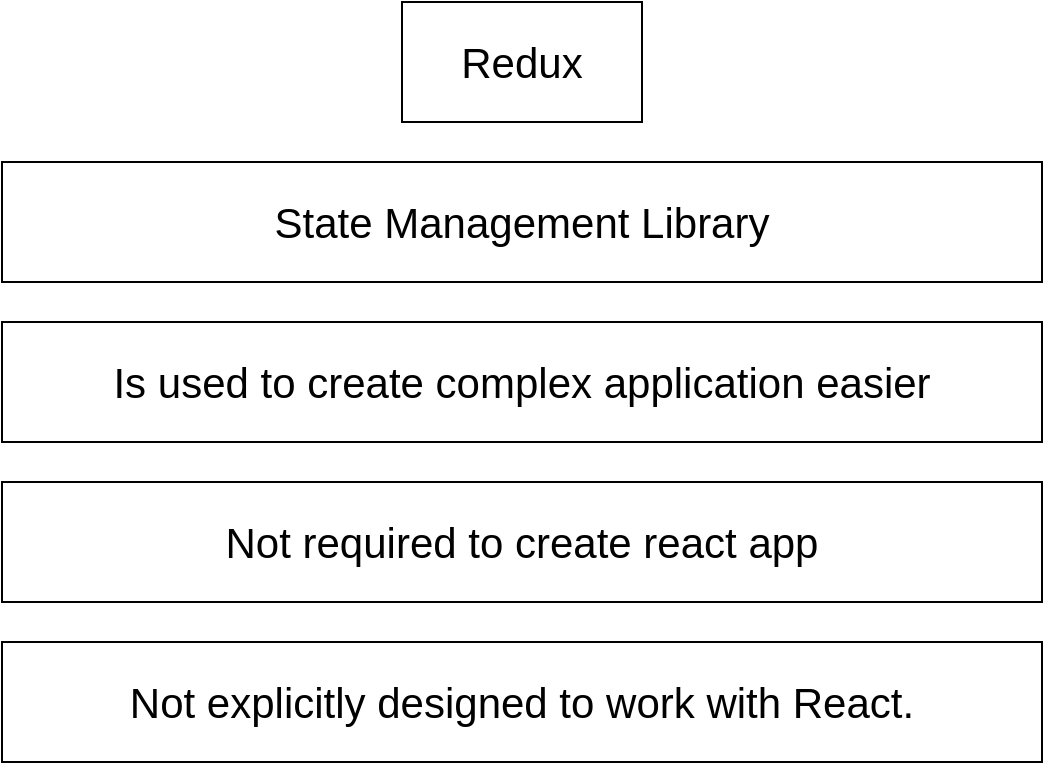 <mxfile version="18.1.1" type="github" pages="3">
  <diagram id="KdtcbWLCgkqNw6eN-gk8" name="Redux">
    <mxGraphModel dx="1249" dy="547" grid="1" gridSize="10" guides="1" tooltips="1" connect="1" arrows="1" fold="1" page="1" pageScale="1" pageWidth="827" pageHeight="1169" math="0" shadow="0">
      <root>
        <mxCell id="0" />
        <mxCell id="1" parent="0" />
        <mxCell id="qh47R2Tm6bl98Trh-Ij3-1" value="Redux" style="rounded=0;whiteSpace=wrap;html=1;fontSize=21;" vertex="1" parent="1">
          <mxGeometry x="320" y="40" width="120" height="60" as="geometry" />
        </mxCell>
        <mxCell id="qh47R2Tm6bl98Trh-Ij3-2" value="State Management Library" style="rounded=0;whiteSpace=wrap;html=1;fontSize=21;" vertex="1" parent="1">
          <mxGeometry x="120" y="120" width="520" height="60" as="geometry" />
        </mxCell>
        <mxCell id="qh47R2Tm6bl98Trh-Ij3-4" value="Is used to create complex application easier" style="rounded=0;whiteSpace=wrap;html=1;fontSize=21;" vertex="1" parent="1">
          <mxGeometry x="120" y="200" width="520" height="60" as="geometry" />
        </mxCell>
        <mxCell id="qh47R2Tm6bl98Trh-Ij3-5" value="Not required to create react app" style="rounded=0;whiteSpace=wrap;html=1;fontSize=21;" vertex="1" parent="1">
          <mxGeometry x="120" y="280" width="520" height="60" as="geometry" />
        </mxCell>
        <mxCell id="qh47R2Tm6bl98Trh-Ij3-6" value="Not explicitly designed to work with React." style="rounded=0;whiteSpace=wrap;html=1;fontSize=21;" vertex="1" parent="1">
          <mxGeometry x="120" y="360" width="520" height="60" as="geometry" />
        </mxCell>
      </root>
    </mxGraphModel>
  </diagram>
  <diagram id="w3rP8FqStbUfqLsVtOwx" name="Redux Cycle">
    <mxGraphModel dx="1442" dy="1800" grid="1" gridSize="10" guides="1" tooltips="1" connect="1" arrows="1" fold="1" page="1" pageScale="1" pageWidth="827" pageHeight="1169" math="0" shadow="0">
      <root>
        <mxCell id="0" />
        <mxCell id="1" parent="0" />
        <mxCell id="MzOVjt-uQn520o_3X2hy-1" value="&lt;b&gt;Redux Cycle&lt;/b&gt;" style="whiteSpace=wrap;html=1;fontSize=21;" vertex="1" parent="1">
          <mxGeometry x="400" y="-20" width="200" height="60" as="geometry" />
        </mxCell>
        <mxCell id="MzOVjt-uQn520o_3X2hy-6" style="edgeStyle=orthogonalEdgeStyle;rounded=0;orthogonalLoop=1;jettySize=auto;html=1;entryX=0;entryY=0.5;entryDx=0;entryDy=0;fontSize=21;" edge="1" parent="1" source="MzOVjt-uQn520o_3X2hy-2" target="MzOVjt-uQn520o_3X2hy-3">
          <mxGeometry relative="1" as="geometry" />
        </mxCell>
        <mxCell id="MzOVjt-uQn520o_3X2hy-13" style="edgeStyle=orthogonalEdgeStyle;rounded=0;orthogonalLoop=1;jettySize=auto;html=1;fontSize=21;shape=flexArrow;width=13.846;startSize=3.669;endSize=3.669;" edge="1" parent="1" source="MzOVjt-uQn520o_3X2hy-2" target="MzOVjt-uQn520o_3X2hy-12">
          <mxGeometry relative="1" as="geometry" />
        </mxCell>
        <mxCell id="MzOVjt-uQn520o_3X2hy-2" value="&lt;b&gt;Action Creator&lt;/b&gt;" style="whiteSpace=wrap;html=1;fontSize=21;" vertex="1" parent="1">
          <mxGeometry x="20" y="320" width="160" height="60" as="geometry" />
        </mxCell>
        <mxCell id="MzOVjt-uQn520o_3X2hy-7" style="edgeStyle=orthogonalEdgeStyle;rounded=0;orthogonalLoop=1;jettySize=auto;html=1;fontSize=21;" edge="1" parent="1" source="MzOVjt-uQn520o_3X2hy-3" target="MzOVjt-uQn520o_3X2hy-4">
          <mxGeometry relative="1" as="geometry" />
        </mxCell>
        <mxCell id="MzOVjt-uQn520o_3X2hy-16" value="" style="edgeStyle=orthogonalEdgeStyle;shape=flexArrow;rounded=0;orthogonalLoop=1;jettySize=auto;html=1;fontSize=21;" edge="1" parent="1" source="MzOVjt-uQn520o_3X2hy-3" target="MzOVjt-uQn520o_3X2hy-15">
          <mxGeometry relative="1" as="geometry" />
        </mxCell>
        <mxCell id="MzOVjt-uQn520o_3X2hy-3" value="&lt;b&gt;Action&lt;/b&gt;" style="whiteSpace=wrap;html=1;fontSize=21;" vertex="1" parent="1">
          <mxGeometry x="210" y="320" width="150" height="60" as="geometry" />
        </mxCell>
        <mxCell id="MzOVjt-uQn520o_3X2hy-10" style="edgeStyle=orthogonalEdgeStyle;rounded=0;orthogonalLoop=1;jettySize=auto;html=1;fontSize=21;" edge="1" parent="1" source="MzOVjt-uQn520o_3X2hy-4" target="MzOVjt-uQn520o_3X2hy-8">
          <mxGeometry relative="1" as="geometry" />
        </mxCell>
        <mxCell id="MzOVjt-uQn520o_3X2hy-22" value="" style="edgeStyle=orthogonalEdgeStyle;shape=flexArrow;rounded=0;orthogonalLoop=1;jettySize=auto;html=1;fontSize=21;" edge="1" parent="1" source="MzOVjt-uQn520o_3X2hy-4" target="MzOVjt-uQn520o_3X2hy-21">
          <mxGeometry relative="1" as="geometry" />
        </mxCell>
        <mxCell id="MzOVjt-uQn520o_3X2hy-4" value="&lt;b&gt;Dispatch&lt;/b&gt;" style="whiteSpace=wrap;html=1;fontSize=21;" vertex="1" parent="1">
          <mxGeometry x="385" y="320" width="150" height="60" as="geometry" />
        </mxCell>
        <mxCell id="MzOVjt-uQn520o_3X2hy-11" style="edgeStyle=orthogonalEdgeStyle;rounded=0;orthogonalLoop=1;jettySize=auto;html=1;fontSize=21;" edge="1" parent="1" source="MzOVjt-uQn520o_3X2hy-8" target="MzOVjt-uQn520o_3X2hy-9">
          <mxGeometry relative="1" as="geometry" />
        </mxCell>
        <mxCell id="MzOVjt-uQn520o_3X2hy-18" value="" style="edgeStyle=orthogonalEdgeStyle;shape=flexArrow;rounded=0;orthogonalLoop=1;jettySize=auto;html=1;fontSize=21;" edge="1" parent="1" source="MzOVjt-uQn520o_3X2hy-8" target="MzOVjt-uQn520o_3X2hy-17">
          <mxGeometry relative="1" as="geometry" />
        </mxCell>
        <mxCell id="MzOVjt-uQn520o_3X2hy-8" value="&lt;b&gt;Reducers&lt;/b&gt;" style="whiteSpace=wrap;html=1;fontSize=21;" vertex="1" parent="1">
          <mxGeometry x="560" y="320" width="150" height="60" as="geometry" />
        </mxCell>
        <mxCell id="MzOVjt-uQn520o_3X2hy-24" value="" style="edgeStyle=orthogonalEdgeStyle;shape=flexArrow;rounded=0;orthogonalLoop=1;jettySize=auto;html=1;fontSize=21;" edge="1" parent="1" source="MzOVjt-uQn520o_3X2hy-9" target="MzOVjt-uQn520o_3X2hy-23">
          <mxGeometry relative="1" as="geometry" />
        </mxCell>
        <mxCell id="MzOVjt-uQn520o_3X2hy-9" value="&lt;b&gt;State&lt;/b&gt;" style="whiteSpace=wrap;html=1;fontSize=21;" vertex="1" parent="1">
          <mxGeometry x="740" y="320" width="150" height="60" as="geometry" />
        </mxCell>
        <mxCell id="MzOVjt-uQn520o_3X2hy-12" value="Action creator is a function which returns an object containing action" style="whiteSpace=wrap;html=1;fontSize=21;" vertex="1" parent="1">
          <mxGeometry x="20" y="440" width="150" height="180" as="geometry" />
        </mxCell>
        <mxCell id="MzOVjt-uQn520o_3X2hy-15" value="Action is an object created inside action creator and has 2 properties&lt;br&gt;{type:&quot;&quot;, payload:&quot;&quot;}" style="whiteSpace=wrap;html=1;fontSize=21;" vertex="1" parent="1">
          <mxGeometry x="90" y="110" width="350" height="130" as="geometry" />
        </mxCell>
        <mxCell id="MzOVjt-uQn520o_3X2hy-17" value="Reducer function is to filter data based on the action.&lt;br&gt;takes two parameters&lt;br&gt;reducer=(oldstatedate, action)=&amp;gt;{}" style="whiteSpace=wrap;html=1;fontSize=21;" vertex="1" parent="1">
          <mxGeometry x="545" y="110" width="335" height="130" as="geometry" />
        </mxCell>
        <mxCell id="MzOVjt-uQn520o_3X2hy-21" value="Dispatch is the function which receives the action and pass it on to particular reducers function" style="whiteSpace=wrap;html=1;fontSize=21;" vertex="1" parent="1">
          <mxGeometry x="300" y="460" width="320" height="160" as="geometry" />
        </mxCell>
        <mxCell id="MzOVjt-uQn520o_3X2hy-23" value="At the end the state gets updated according to the action and reducer function." style="whiteSpace=wrap;html=1;fontSize=21;" vertex="1" parent="1">
          <mxGeometry x="945" y="320" width="205" height="210" as="geometry" />
        </mxCell>
      </root>
    </mxGraphModel>
  </diagram>
  <diagram id="z4WvSQCIb7n-Meyrqu8q" name="Integrating with Redux in React">
    <mxGraphModel dx="1874" dy="820" grid="1" gridSize="10" guides="1" tooltips="1" connect="1" arrows="1" fold="1" page="1" pageScale="1" pageWidth="827" pageHeight="1169" math="0" shadow="0">
      <root>
        <mxCell id="0" />
        <mxCell id="1" parent="0" />
      </root>
    </mxGraphModel>
  </diagram>
</mxfile>
